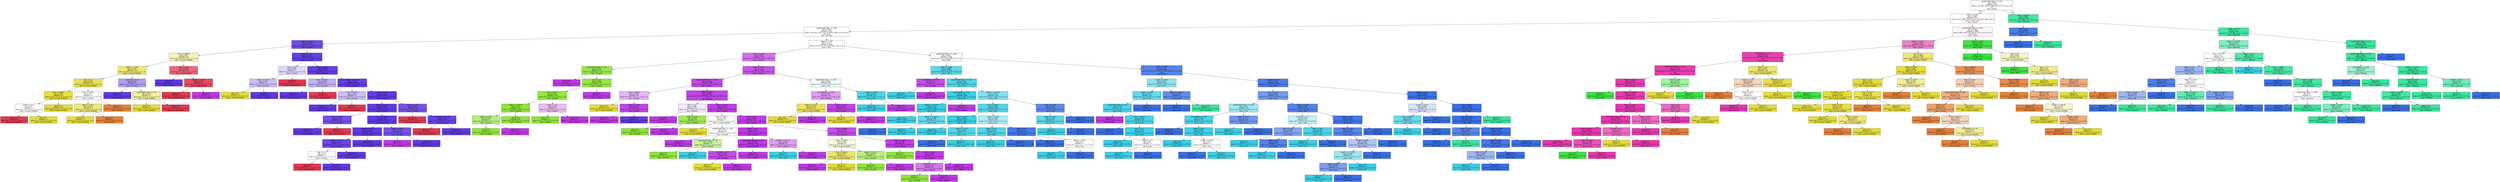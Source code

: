 digraph Tree {
node [shape=box, style="filled", color="black", fontname="helvetica"] ;
edge [fontname="helvetica"] ;
0 [label="Length/Width Ratio <= 1.745\ngini = 0.88\nsamples = 5170\nvalue = [72, 288, 115, 672, 666, 641, 672, 671, 624, 722\n27]\nclass = Round", fillcolor="#fffdfe"] ;
1 [label="Width <= 6.105\ngini = 0.863\nsamples = 4472\nvalue = [72.0, 288.0, 115.0, 672.0, 3.0, 640.0, 638.0, 671.0\n624.0, 722.0, 27.0]\nclass = Round", fillcolor="#fffcfe"] ;
0 -> 1 [labeldistance=2.5, labelangle=45, headlabel="True"] ;
2 [label="Length/Width Ratio <= 1.055\ngini = 0.784\nsamples = 2787\nvalue = [3.0, 66.0, 115.0, 0.0, 3.0, 640.0, 638.0, 671.0, 624.0\n0.0, 27.0]\nclass = Princess", fillcolor="#fdfcff"] ;
1 -> 2 ;
3 [label="Table % <= 64.5\ngini = 0.159\nsamples = 731\nvalue = [3, 30, 0, 0, 0, 0, 0, 669, 2, 0, 27]\nclass = Princess", fillcolor="#6f4be7"] ;
2 -> 3 ;
4 [label="Price <= 3965.0\ngini = 0.63\nsamples = 53\nvalue = [3, 28, 0, 0, 0, 0, 0, 7, 1, 0, 14]\nclass = Cushion Modified", fillcolor="#f6f2b8"] ;
3 -> 4 ;
5 [label="Depth % <= 69.3\ngini = 0.431\nsamples = 38\nvalue = [3, 28, 0, 0, 0, 0, 0, 5, 0, 0, 2]\nclass = Cushion Modified", fillcolor="#ede775"] ;
4 -> 5 ;
6 [label="Type <= 1.5\ngini = 0.238\nsamples = 30\nvalue = [3, 26, 0, 0, 0, 0, 0, 0, 0, 0, 1]\nclass = Cushion Modified", fillcolor="#e9e156"] ;
5 -> 6 ;
7 [label="Price <= 1485.0\ngini = 0.08\nsamples = 24\nvalue = [0, 23, 0, 0, 0, 0, 0, 0, 0, 0, 1]\nclass = Cushion Modified", fillcolor="#e6de42"] ;
6 -> 7 ;
8 [label="Girdle <= 12.5\ngini = 0.5\nsamples = 2\nvalue = [0, 1, 0, 0, 0, 0, 0, 0, 0, 0, 1]\nclass = Cushion Modified", fillcolor="#ffffff"] ;
7 -> 8 ;
9 [label="gini = 0.0\nsamples = 1\nvalue = [0, 0, 0, 0, 0, 0, 0, 0, 0, 0, 1]\nclass = Square Radiant", fillcolor="#e53950"] ;
8 -> 9 ;
10 [label="gini = 0.0\nsamples = 1\nvalue = [0, 1, 0, 0, 0, 0, 0, 0, 0, 0, 0]\nclass = Cushion Modified", fillcolor="#e5dc39"] ;
8 -> 10 ;
11 [label="gini = 0.0\nsamples = 22\nvalue = [0, 22, 0, 0, 0, 0, 0, 0, 0, 0, 0]\nclass = Cushion Modified", fillcolor="#e5dc39"] ;
7 -> 11 ;
12 [label="Price <= 2445.0\ngini = 0.5\nsamples = 6\nvalue = [3, 3, 0, 0, 0, 0, 0, 0, 0, 0, 0]\nclass = Cushion", fillcolor="#ffffff"] ;
6 -> 12 ;
13 [label="Table % <= 62.5\ngini = 0.375\nsamples = 4\nvalue = [1, 3, 0, 0, 0, 0, 0, 0, 0, 0, 0]\nclass = Cushion Modified", fillcolor="#eee87b"] ;
12 -> 13 ;
14 [label="gini = 0.0\nsamples = 3\nvalue = [0, 3, 0, 0, 0, 0, 0, 0, 0, 0, 0]\nclass = Cushion Modified", fillcolor="#e5dc39"] ;
13 -> 14 ;
15 [label="gini = 0.0\nsamples = 1\nvalue = [1, 0, 0, 0, 0, 0, 0, 0, 0, 0, 0]\nclass = Cushion", fillcolor="#e58139"] ;
13 -> 15 ;
16 [label="gini = 0.0\nsamples = 2\nvalue = [2, 0, 0, 0, 0, 0, 0, 0, 0, 0, 0]\nclass = Cushion", fillcolor="#e58139"] ;
12 -> 16 ;
17 [label="Symmetry <= 1.0\ngini = 0.531\nsamples = 8\nvalue = [0, 2, 0, 0, 0, 0, 0, 5, 0, 0, 1]\nclass = Princess", fillcolor="#b09cf2"] ;
5 -> 17 ;
18 [label="gini = 0.0\nsamples = 5\nvalue = [0, 0, 0, 0, 0, 0, 0, 5, 0, 0, 0]\nclass = Princess", fillcolor="#6139e5"] ;
17 -> 18 ;
19 [label="Length/Width Ratio <= 1.03\ngini = 0.444\nsamples = 3\nvalue = [0, 2, 0, 0, 0, 0, 0, 0, 0, 0, 1]\nclass = Cushion Modified", fillcolor="#f2ee9c"] ;
17 -> 19 ;
20 [label="gini = 0.0\nsamples = 2\nvalue = [0, 2, 0, 0, 0, 0, 0, 0, 0, 0, 0]\nclass = Cushion Modified", fillcolor="#e5dc39"] ;
19 -> 20 ;
21 [label="gini = 0.0\nsamples = 1\nvalue = [0, 0, 0, 0, 0, 0, 0, 0, 0, 0, 1]\nclass = Square Radiant", fillcolor="#e53950"] ;
19 -> 21 ;
22 [label="Width <= 5.48\ngini = 0.338\nsamples = 15\nvalue = [0, 0, 0, 0, 0, 0, 0, 2, 1, 0, 12]\nclass = Square Radiant", fillcolor="#eb6778"] ;
4 -> 22 ;
23 [label="gini = 0.0\nsamples = 2\nvalue = [0, 0, 0, 0, 0, 0, 0, 2, 0, 0, 0]\nclass = Princess", fillcolor="#6139e5"] ;
22 -> 23 ;
24 [label="Length <= 5.865\ngini = 0.142\nsamples = 13\nvalue = [0, 0, 0, 0, 0, 0, 0, 0, 1, 0, 12]\nclass = Square Radiant", fillcolor="#e7495f"] ;
22 -> 24 ;
25 [label="gini = 0.0\nsamples = 12\nvalue = [0, 0, 0, 0, 0, 0, 0, 0, 0, 0, 12]\nclass = Square Radiant", fillcolor="#e53950"] ;
24 -> 25 ;
26 [label="gini = 0.0\nsamples = 1\nvalue = [0, 0, 0, 0, 0, 0, 0, 0, 1, 0, 0]\nclass = Radiant", fillcolor="#bd39e5"] ;
24 -> 26 ;
27 [label="Height <= 3.76\ngini = 0.046\nsamples = 678\nvalue = [0, 2, 0, 0, 0, 0, 0, 662, 1, 0, 13]\nclass = Princess", fillcolor="#653ee6"] ;
3 -> 27 ;
28 [label="Color <= 3.5\ngini = 0.653\nsamples = 7\nvalue = [0, 2, 0, 0, 0, 0, 0, 3, 0, 0, 2]\nclass = Princess", fillcolor="#dfd7fa"] ;
27 -> 28 ;
29 [label="Table % <= 68.0\ngini = 0.48\nsamples = 5\nvalue = [0, 2, 0, 0, 0, 0, 0, 3, 0, 0, 0]\nclass = Princess", fillcolor="#cabdf6"] ;
28 -> 29 ;
30 [label="gini = 0.0\nsamples = 2\nvalue = [0, 2, 0, 0, 0, 0, 0, 0, 0, 0, 0]\nclass = Cushion Modified", fillcolor="#e5dc39"] ;
29 -> 30 ;
31 [label="gini = 0.0\nsamples = 3\nvalue = [0, 0, 0, 0, 0, 0, 0, 3, 0, 0, 0]\nclass = Princess", fillcolor="#6139e5"] ;
29 -> 31 ;
32 [label="gini = 0.0\nsamples = 2\nvalue = [0, 0, 0, 0, 0, 0, 0, 0, 0, 0, 2]\nclass = Square Radiant", fillcolor="#e53950"] ;
28 -> 32 ;
33 [label="Width <= 5.225\ngini = 0.035\nsamples = 671\nvalue = [0, 0, 0, 0, 0, 0, 0, 659, 1, 0, 11]\nclass = Princess", fillcolor="#643de5"] ;
27 -> 33 ;
34 [label="Price <= 3410.0\ngini = 0.469\nsamples = 8\nvalue = [0, 0, 0, 0, 0, 0, 0, 5, 0, 0, 3]\nclass = Princess", fillcolor="#c0b0f5"] ;
33 -> 34 ;
35 [label="gini = 0.0\nsamples = 5\nvalue = [0, 0, 0, 0, 0, 0, 0, 5, 0, 0, 0]\nclass = Princess", fillcolor="#6139e5"] ;
34 -> 35 ;
36 [label="gini = 0.0\nsamples = 3\nvalue = [0, 0, 0, 0, 0, 0, 0, 0, 0, 0, 3]\nclass = Square Radiant", fillcolor="#e53950"] ;
34 -> 36 ;
37 [label="Length <= 5.315\ngini = 0.027\nsamples = 663\nvalue = [0, 0, 0, 0, 0, 0, 0, 654, 1, 0, 8]\nclass = Princess", fillcolor="#633ce5"] ;
33 -> 37 ;
38 [label="Price <= 3275.0\ngini = 0.48\nsamples = 5\nvalue = [0, 0, 0, 0, 0, 0, 0, 3, 0, 0, 2]\nclass = Princess", fillcolor="#cabdf6"] ;
37 -> 38 ;
39 [label="gini = 0.0\nsamples = 3\nvalue = [0, 0, 0, 0, 0, 0, 0, 3, 0, 0, 0]\nclass = Princess", fillcolor="#6139e5"] ;
38 -> 39 ;
40 [label="gini = 0.0\nsamples = 2\nvalue = [0, 0, 0, 0, 0, 0, 0, 0, 0, 0, 2]\nclass = Square Radiant", fillcolor="#e53950"] ;
38 -> 40 ;
41 [label="Length <= 5.865\ngini = 0.021\nsamples = 658\nvalue = [0, 0, 0, 0, 0, 0, 0, 651, 1, 0, 6]\nclass = Princess", fillcolor="#633be5"] ;
37 -> 41 ;
42 [label="Table % <= 65.5\ngini = 0.013\nsamples = 632\nvalue = [0, 0, 0, 0, 0, 0, 0, 628, 1, 0, 3]\nclass = Princess", fillcolor="#623ae5"] ;
41 -> 42 ;
43 [label="Price <= 3505.0\ngini = 0.188\nsamples = 19\nvalue = [0, 0, 0, 0, 0, 0, 0, 17, 0, 0, 2]\nclass = Princess", fillcolor="#7450e8"] ;
42 -> 43 ;
44 [label="gini = 0.0\nsamples = 17\nvalue = [0, 0, 0, 0, 0, 0, 0, 17, 0, 0, 0]\nclass = Princess", fillcolor="#6139e5"] ;
43 -> 44 ;
45 [label="gini = 0.0\nsamples = 2\nvalue = [0, 0, 0, 0, 0, 0, 0, 0, 0, 0, 2]\nclass = Square Radiant", fillcolor="#e53950"] ;
43 -> 45 ;
46 [label="Price <= 4415.0\ngini = 0.007\nsamples = 613\nvalue = [0, 0, 0, 0, 0, 0, 0, 611, 1, 0, 1]\nclass = Princess", fillcolor="#623ae5"] ;
42 -> 46 ;
47 [label="Length <= 5.365\ngini = 0.003\nsamples = 604\nvalue = [0, 0, 0, 0, 0, 0, 0, 603, 0, 0, 1]\nclass = Princess", fillcolor="#6139e5"] ;
46 -> 47 ;
48 [label="Depth % <= 73.15\ngini = 0.111\nsamples = 17\nvalue = [0, 0, 0, 0, 0, 0, 0, 16, 0, 0, 1]\nclass = Princess", fillcolor="#6b45e7"] ;
47 -> 48 ;
49 [label="Color <= 3.5\ngini = 0.5\nsamples = 2\nvalue = [0, 0, 0, 0, 0, 0, 0, 1, 0, 0, 1]\nclass = Princess", fillcolor="#ffffff"] ;
48 -> 49 ;
50 [label="gini = 0.0\nsamples = 1\nvalue = [0, 0, 0, 0, 0, 0, 0, 0, 0, 0, 1]\nclass = Square Radiant", fillcolor="#e53950"] ;
49 -> 50 ;
51 [label="gini = 0.0\nsamples = 1\nvalue = [0, 0, 0, 0, 0, 0, 0, 1, 0, 0, 0]\nclass = Princess", fillcolor="#6139e5"] ;
49 -> 51 ;
52 [label="gini = 0.0\nsamples = 15\nvalue = [0, 0, 0, 0, 0, 0, 0, 15, 0, 0, 0]\nclass = Princess", fillcolor="#6139e5"] ;
48 -> 52 ;
53 [label="gini = 0.0\nsamples = 587\nvalue = [0, 0, 0, 0, 0, 0, 0, 587, 0, 0, 0]\nclass = Princess", fillcolor="#6139e5"] ;
47 -> 53 ;
54 [label="Height <= 3.855\ngini = 0.198\nsamples = 9\nvalue = [0, 0, 0, 0, 0, 0, 0, 8, 1, 0, 0]\nclass = Princess", fillcolor="#7552e8"] ;
46 -> 54 ;
55 [label="gini = 0.0\nsamples = 1\nvalue = [0, 0, 0, 0, 0, 0, 0, 0, 1, 0, 0]\nclass = Radiant", fillcolor="#bd39e5"] ;
54 -> 55 ;
56 [label="gini = 0.0\nsamples = 8\nvalue = [0, 0, 0, 0, 0, 0, 0, 8, 0, 0, 0]\nclass = Princess", fillcolor="#6139e5"] ;
54 -> 56 ;
57 [label="Width <= 5.715\ngini = 0.204\nsamples = 26\nvalue = [0, 0, 0, 0, 0, 0, 0, 23, 0, 0, 3]\nclass = Princess", fillcolor="#7653e8"] ;
41 -> 57 ;
58 [label="gini = 0.0\nsamples = 2\nvalue = [0, 0, 0, 0, 0, 0, 0, 0, 0, 0, 2]\nclass = Square Radiant", fillcolor="#e53950"] ;
57 -> 58 ;
59 [label="Carat Weight <= 1.035\ngini = 0.08\nsamples = 24\nvalue = [0, 0, 0, 0, 0, 0, 0, 23, 0, 0, 1]\nclass = Princess", fillcolor="#6842e6"] ;
57 -> 59 ;
60 [label="gini = 0.0\nsamples = 1\nvalue = [0, 0, 0, 0, 0, 0, 0, 0, 0, 0, 1]\nclass = Square Radiant", fillcolor="#e53950"] ;
59 -> 60 ;
61 [label="gini = 0.0\nsamples = 23\nvalue = [0, 0, 0, 0, 0, 0, 0, 23, 0, 0, 0]\nclass = Princess", fillcolor="#6139e5"] ;
59 -> 61 ;
62 [label="Length <= 7.495\ngini = 0.712\nsamples = 2056\nvalue = [0, 36, 115, 0, 3, 640, 638, 2, 622, 0, 0]\nclass = Oval", fillcolor="#ffffff"] ;
2 -> 62 ;
63 [label="Width <= 4.845\ngini = 0.395\nsamples = 764\nvalue = [0, 36, 115, 0, 0, 30, 0, 2, 581, 0, 0]\nclass = Radiant", fillcolor="#d071ec"] ;
62 -> 63 ;
64 [label="Length/Width Ratio <= 1.29\ngini = 0.164\nsamples = 111\nvalue = [0, 0, 101, 0, 0, 0, 0, 0, 10, 0, 0]\nclass = Emerald", fillcolor="#9ae84d"] ;
63 -> 64 ;
65 [label="gini = 0.0\nsamples = 4\nvalue = [0, 0, 0, 0, 0, 0, 0, 0, 4, 0, 0]\nclass = Radiant", fillcolor="#bd39e5"] ;
64 -> 65 ;
66 [label="Type <= 0.5\ngini = 0.106\nsamples = 107\nvalue = [0, 0, 101, 0, 0, 0, 0, 0, 6, 0, 0]\nclass = Emerald", fillcolor="#96e745"] ;
64 -> 66 ;
67 [label="Price <= 3015.0\ngini = 0.073\nsamples = 105\nvalue = [0, 0, 101, 0, 0, 0, 0, 0, 4, 0, 0]\nclass = Emerald", fillcolor="#93e641"] ;
66 -> 67 ;
68 [label="Depth % <= 66.05\ngini = 0.02\nsamples = 100\nvalue = [0, 0, 99, 0, 0, 0, 0, 0, 1, 0, 0]\nclass = Emerald", fillcolor="#90e53b"] ;
67 -> 68 ;
69 [label="Width <= 4.735\ngini = 0.375\nsamples = 4\nvalue = [0, 0, 3, 0, 0, 0, 0, 0, 1, 0, 0]\nclass = Emerald", fillcolor="#b4ee7b"] ;
68 -> 69 ;
70 [label="gini = 0.0\nsamples = 3\nvalue = [0, 0, 3, 0, 0, 0, 0, 0, 0, 0, 0]\nclass = Emerald", fillcolor="#8fe539"] ;
69 -> 70 ;
71 [label="gini = 0.0\nsamples = 1\nvalue = [0, 0, 0, 0, 0, 0, 0, 0, 1, 0, 0]\nclass = Radiant", fillcolor="#bd39e5"] ;
69 -> 71 ;
72 [label="gini = 0.0\nsamples = 96\nvalue = [0, 0, 96, 0, 0, 0, 0, 0, 0, 0, 0]\nclass = Emerald", fillcolor="#8fe539"] ;
68 -> 72 ;
73 [label="Width <= 4.71\ngini = 0.48\nsamples = 5\nvalue = [0, 0, 2, 0, 0, 0, 0, 0, 3, 0, 0]\nclass = Radiant", fillcolor="#e9bdf6"] ;
67 -> 73 ;
74 [label="gini = 0.0\nsamples = 2\nvalue = [0, 0, 2, 0, 0, 0, 0, 0, 0, 0, 0]\nclass = Emerald", fillcolor="#8fe539"] ;
73 -> 74 ;
75 [label="gini = 0.0\nsamples = 3\nvalue = [0, 0, 0, 0, 0, 0, 0, 0, 3, 0, 0]\nclass = Radiant", fillcolor="#bd39e5"] ;
73 -> 75 ;
76 [label="gini = 0.0\nsamples = 2\nvalue = [0, 0, 0, 0, 0, 0, 0, 0, 2, 0, 0]\nclass = Radiant", fillcolor="#bd39e5"] ;
66 -> 76 ;
77 [label="Width <= 5.425\ngini = 0.23\nsamples = 653\nvalue = [0, 36, 14, 0, 0, 30, 0, 2, 571, 0, 0]\nclass = Radiant", fillcolor="#c653e8"] ;
63 -> 77 ;
78 [label="Length/Width Ratio <= 1.145\ngini = 0.138\nsamples = 589\nvalue = [0, 25, 14, 0, 0, 2, 0, 2, 546, 0, 0]\nclass = Radiant", fillcolor="#c248e7"] ;
77 -> 78 ;
79 [label="Price <= 2605.0\ngini = 0.509\nsamples = 50\nvalue = [0, 18, 0, 0, 0, 0, 0, 2, 30, 0, 0]\nclass = Radiant", fillcolor="#e6b5f5"] ;
78 -> 79 ;
80 [label="gini = 0.0\nsamples = 18\nvalue = [0, 18, 0, 0, 0, 0, 0, 0, 0, 0, 0]\nclass = Cushion Modified", fillcolor="#e5dc39"] ;
79 -> 80 ;
81 [label="Height <= 4.025\ngini = 0.117\nsamples = 32\nvalue = [0, 0, 0, 0, 0, 0, 0, 2, 30, 0, 0]\nclass = Radiant", fillcolor="#c146e7"] ;
79 -> 81 ;
82 [label="gini = 0.0\nsamples = 30\nvalue = [0, 0, 0, 0, 0, 0, 0, 0, 30, 0, 0]\nclass = Radiant", fillcolor="#bd39e5"] ;
81 -> 82 ;
83 [label="gini = 0.0\nsamples = 2\nvalue = [0, 0, 0, 0, 0, 0, 0, 2, 0, 0, 0]\nclass = Princess", fillcolor="#6139e5"] ;
81 -> 83 ;
84 [label="Height <= 3.215\ngini = 0.083\nsamples = 539\nvalue = [0.0, 7.0, 14.0, 0.0, 0.0, 2.0, 0.0, 0.0, 516.0, 0.0\n0.0]\nclass = Radiant", fillcolor="#c042e6"] ;
78 -> 84 ;
85 [label="Color <= 2.5\ngini = 0.498\nsamples = 15\nvalue = [0, 0, 7, 0, 0, 0, 0, 0, 8, 0, 0]\nclass = Radiant", fillcolor="#f7e6fc"] ;
84 -> 85 ;
86 [label="gini = 0.0\nsamples = 7\nvalue = [0, 0, 0, 0, 0, 0, 0, 0, 7, 0, 0]\nclass = Radiant", fillcolor="#bd39e5"] ;
85 -> 86 ;
87 [label="Width <= 5.125\ngini = 0.219\nsamples = 8\nvalue = [0, 0, 7, 0, 0, 0, 0, 0, 1, 0, 0]\nclass = Emerald", fillcolor="#9fe955"] ;
85 -> 87 ;
88 [label="gini = 0.0\nsamples = 7\nvalue = [0, 0, 7, 0, 0, 0, 0, 0, 0, 0, 0]\nclass = Emerald", fillcolor="#8fe539"] ;
87 -> 88 ;
89 [label="gini = 0.0\nsamples = 1\nvalue = [0, 0, 0, 0, 0, 0, 0, 0, 1, 0, 0]\nclass = Radiant", fillcolor="#bd39e5"] ;
87 -> 89 ;
90 [label="Table % <= 58.5\ngini = 0.06\nsamples = 524\nvalue = [0, 7, 7, 0, 0, 2, 0, 0, 508, 0, 0]\nclass = Radiant", fillcolor="#bf3fe6"] ;
84 -> 90 ;
91 [label="Price <= 2475.0\ngini = 0.735\nsamples = 7\nvalue = [0, 2, 2, 0, 0, 1, 0, 0, 2, 0, 0]\nclass = Cushion Modified", fillcolor="#ffffff"] ;
90 -> 91 ;
92 [label="gini = 0.0\nsamples = 2\nvalue = [0, 2, 0, 0, 0, 0, 0, 0, 0, 0, 0]\nclass = Cushion Modified", fillcolor="#e5dc39"] ;
91 -> 92 ;
93 [label="Length/Width Ratio <= 1.255\ngini = 0.64\nsamples = 5\nvalue = [0, 0, 2, 0, 0, 1, 0, 0, 2, 0, 0]\nclass = Emerald", fillcolor="#ffffff"] ;
91 -> 93 ;
94 [label="gini = 0.0\nsamples = 2\nvalue = [0, 0, 0, 0, 0, 0, 0, 0, 2, 0, 0]\nclass = Radiant", fillcolor="#bd39e5"] ;
93 -> 94 ;
95 [label="Length/Width Ratio <= 1.36\ngini = 0.444\nsamples = 3\nvalue = [0, 0, 2, 0, 0, 1, 0, 0, 0, 0, 0]\nclass = Emerald", fillcolor="#c7f29c"] ;
93 -> 95 ;
96 [label="gini = 0.0\nsamples = 2\nvalue = [0, 0, 2, 0, 0, 0, 0, 0, 0, 0, 0]\nclass = Emerald", fillcolor="#8fe539"] ;
95 -> 96 ;
97 [label="gini = 0.0\nsamples = 1\nvalue = [0, 0, 0, 0, 0, 1, 0, 0, 0, 0, 0]\nclass = Oval", fillcolor="#39cee5"] ;
95 -> 97 ;
98 [label="Color <= 3.5\ngini = 0.042\nsamples = 517\nvalue = [0, 5, 5, 0, 0, 1, 0, 0, 506, 0, 0]\nclass = Radiant", fillcolor="#be3de6"] ;
90 -> 98 ;
99 [label="Girdle <= 23.5\ngini = 0.009\nsamples = 427\nvalue = [0, 1, 0, 0, 0, 1, 0, 0, 425, 0, 0]\nclass = Radiant", fillcolor="#bd3ae5"] ;
98 -> 99 ;
100 [label="Length/Width Ratio <= 1.215\ngini = 0.005\nsamples = 424\nvalue = [0, 1, 0, 0, 0, 0, 0, 0, 423, 0, 0]\nclass = Radiant", fillcolor="#bd39e5"] ;
99 -> 100 ;
101 [label="Symmetry <= 0.5\ngini = 0.153\nsamples = 12\nvalue = [0, 1, 0, 0, 0, 0, 0, 0, 11, 0, 0]\nclass = Radiant", fillcolor="#c34be7"] ;
100 -> 101 ;
102 [label="gini = 0.0\nsamples = 1\nvalue = [0, 1, 0, 0, 0, 0, 0, 0, 0, 0, 0]\nclass = Cushion Modified", fillcolor="#e5dc39"] ;
101 -> 102 ;
103 [label="gini = 0.0\nsamples = 11\nvalue = [0, 0, 0, 0, 0, 0, 0, 0, 11, 0, 0]\nclass = Radiant", fillcolor="#bd39e5"] ;
101 -> 103 ;
104 [label="gini = 0.0\nsamples = 412\nvalue = [0, 0, 0, 0, 0, 0, 0, 0, 412, 0, 0]\nclass = Radiant", fillcolor="#bd39e5"] ;
100 -> 104 ;
105 [label="Depth % <= 67.15\ngini = 0.444\nsamples = 3\nvalue = [0, 0, 0, 0, 0, 1, 0, 0, 2, 0, 0]\nclass = Radiant", fillcolor="#de9cf2"] ;
99 -> 105 ;
106 [label="gini = 0.0\nsamples = 1\nvalue = [0, 0, 0, 0, 0, 1, 0, 0, 0, 0, 0]\nclass = Oval", fillcolor="#39cee5"] ;
105 -> 106 ;
107 [label="gini = 0.0\nsamples = 2\nvalue = [0, 0, 0, 0, 0, 0, 0, 0, 2, 0, 0]\nclass = Radiant", fillcolor="#bd39e5"] ;
105 -> 107 ;
108 [label="Price <= 2630.0\ngini = 0.185\nsamples = 90\nvalue = [0, 4, 5, 0, 0, 0, 0, 0, 81, 0, 0]\nclass = Radiant", fillcolor="#c44ee8"] ;
98 -> 108 ;
109 [label="Price <= 2485.0\ngini = 0.642\nsamples = 9\nvalue = [0, 4, 3, 0, 0, 0, 0, 0, 2, 0, 0]\nclass = Cushion Modified", fillcolor="#fbf9de"] ;
108 -> 109 ;
110 [label="Price <= 1630.0\ngini = 0.32\nsamples = 5\nvalue = [0, 4, 0, 0, 0, 0, 0, 0, 1, 0, 0]\nclass = Cushion Modified", fillcolor="#ece56a"] ;
109 -> 110 ;
111 [label="gini = 0.0\nsamples = 1\nvalue = [0, 0, 0, 0, 0, 0, 0, 0, 1, 0, 0]\nclass = Radiant", fillcolor="#bd39e5"] ;
110 -> 111 ;
112 [label="gini = 0.0\nsamples = 4\nvalue = [0, 4, 0, 0, 0, 0, 0, 0, 0, 0, 0]\nclass = Cushion Modified", fillcolor="#e5dc39"] ;
110 -> 112 ;
113 [label="Depth % <= 70.2\ngini = 0.375\nsamples = 4\nvalue = [0, 0, 3, 0, 0, 0, 0, 0, 1, 0, 0]\nclass = Emerald", fillcolor="#b4ee7b"] ;
109 -> 113 ;
114 [label="gini = 0.0\nsamples = 3\nvalue = [0, 0, 3, 0, 0, 0, 0, 0, 0, 0, 0]\nclass = Emerald", fillcolor="#8fe539"] ;
113 -> 114 ;
115 [label="gini = 0.0\nsamples = 1\nvalue = [0, 0, 0, 0, 0, 0, 0, 0, 1, 0, 0]\nclass = Radiant", fillcolor="#bd39e5"] ;
113 -> 115 ;
116 [label="Width <= 4.855\ngini = 0.048\nsamples = 81\nvalue = [0, 0, 2, 0, 0, 0, 0, 0, 79, 0, 0]\nclass = Radiant", fillcolor="#bf3ee6"] ;
108 -> 116 ;
117 [label="gini = 0.0\nsamples = 1\nvalue = [0, 0, 1, 0, 0, 0, 0, 0, 0, 0, 0]\nclass = Emerald", fillcolor="#8fe539"] ;
116 -> 117 ;
118 [label="Price <= 2705.0\ngini = 0.025\nsamples = 80\nvalue = [0, 0, 1, 0, 0, 0, 0, 0, 79, 0, 0]\nclass = Radiant", fillcolor="#be3ce5"] ;
116 -> 118 ;
119 [label="Symmetry <= 1.0\ngini = 0.375\nsamples = 4\nvalue = [0, 0, 1, 0, 0, 0, 0, 0, 3, 0, 0]\nclass = Radiant", fillcolor="#d37bee"] ;
118 -> 119 ;
120 [label="gini = 0.0\nsamples = 1\nvalue = [0, 0, 1, 0, 0, 0, 0, 0, 0, 0, 0]\nclass = Emerald", fillcolor="#8fe539"] ;
119 -> 120 ;
121 [label="gini = 0.0\nsamples = 3\nvalue = [0, 0, 0, 0, 0, 0, 0, 0, 3, 0, 0]\nclass = Radiant", fillcolor="#bd39e5"] ;
119 -> 121 ;
122 [label="gini = 0.0\nsamples = 76\nvalue = [0, 0, 0, 0, 0, 0, 0, 0, 76, 0, 0]\nclass = Radiant", fillcolor="#bd39e5"] ;
118 -> 122 ;
123 [label="Length/Width Ratio <= 1.285\ngini = 0.626\nsamples = 64\nvalue = [0, 11, 0, 0, 0, 28, 0, 0, 25, 0, 0]\nclass = Oval", fillcolor="#f0fbfd"] ;
77 -> 123 ;
124 [label="Carat Weight <= 1.025\ngini = 0.444\nsamples = 33\nvalue = [0, 11, 0, 0, 0, 0, 0, 0, 22, 0, 0]\nclass = Radiant", fillcolor="#de9cf2"] ;
123 -> 124 ;
125 [label="Table % <= 72.0\ngini = 0.278\nsamples = 12\nvalue = [0, 10, 0, 0, 0, 0, 0, 0, 2, 0, 0]\nclass = Cushion Modified", fillcolor="#eae361"] ;
124 -> 125 ;
126 [label="gini = 0.0\nsamples = 10\nvalue = [0, 10, 0, 0, 0, 0, 0, 0, 0, 0, 0]\nclass = Cushion Modified", fillcolor="#e5dc39"] ;
125 -> 126 ;
127 [label="gini = 0.0\nsamples = 2\nvalue = [0, 0, 0, 0, 0, 0, 0, 0, 2, 0, 0]\nclass = Radiant", fillcolor="#bd39e5"] ;
125 -> 127 ;
128 [label="Table % <= 61.5\ngini = 0.091\nsamples = 21\nvalue = [0, 1, 0, 0, 0, 0, 0, 0, 20, 0, 0]\nclass = Radiant", fillcolor="#c043e6"] ;
124 -> 128 ;
129 [label="gini = 0.0\nsamples = 1\nvalue = [0, 1, 0, 0, 0, 0, 0, 0, 0, 0, 0]\nclass = Cushion Modified", fillcolor="#e5dc39"] ;
128 -> 129 ;
130 [label="gini = 0.0\nsamples = 20\nvalue = [0, 0, 0, 0, 0, 0, 0, 0, 20, 0, 0]\nclass = Radiant", fillcolor="#bd39e5"] ;
128 -> 130 ;
131 [label="Height <= 3.755\ngini = 0.175\nsamples = 31\nvalue = [0, 0, 0, 0, 0, 28, 0, 0, 3, 0, 0]\nclass = Oval", fillcolor="#4ed3e8"] ;
123 -> 131 ;
132 [label="gini = 0.0\nsamples = 28\nvalue = [0, 0, 0, 0, 0, 28, 0, 0, 0, 0, 0]\nclass = Oval", fillcolor="#39cee5"] ;
131 -> 132 ;
133 [label="gini = 0.0\nsamples = 3\nvalue = [0, 0, 0, 0, 0, 0, 0, 0, 3, 0, 0]\nclass = Radiant", fillcolor="#bd39e5"] ;
131 -> 133 ;
134 [label="Length/Width Ratio <= 1.495\ngini = 0.532\nsamples = 1292\nvalue = [0, 0, 0, 0, 3, 610, 638, 0, 41, 0, 0]\nclass = Pear", fillcolor="#f7f9fe"] ;
62 -> 134 ;
135 [label="Width <= 5.365\ngini = 0.268\nsamples = 629\nvalue = [0, 0, 0, 0, 0, 534, 55, 0, 40, 0, 0]\nclass = Oval", fillcolor="#5ad6e9"] ;
134 -> 135 ;
136 [label="Carat Weight <= 1.045\ngini = 0.172\nsamples = 42\nvalue = [0, 0, 0, 0, 0, 4, 0, 0, 38, 0, 0]\nclass = Radiant", fillcolor="#c44ee8"] ;
135 -> 136 ;
137 [label="gini = 0.0\nsamples = 4\nvalue = [0, 0, 0, 0, 0, 4, 0, 0, 0, 0, 0]\nclass = Oval", fillcolor="#39cee5"] ;
136 -> 137 ;
138 [label="gini = 0.0\nsamples = 38\nvalue = [0, 0, 0, 0, 0, 0, 0, 0, 38, 0, 0]\nclass = Radiant", fillcolor="#bd39e5"] ;
136 -> 138 ;
139 [label="Length/Width Ratio <= 1.445\ngini = 0.176\nsamples = 587\nvalue = [0, 0, 0, 0, 0, 530, 55, 0, 2, 0, 0]\nclass = Oval", fillcolor="#4ed3e8"] ;
135 -> 139 ;
140 [label="Carat Weight <= 1.225\ngini = 0.02\nsamples = 388\nvalue = [0, 0, 0, 0, 0, 384, 2, 0, 2, 0, 0]\nclass = Oval", fillcolor="#3bcfe5"] ;
139 -> 140 ;
141 [label="Depth % <= 65.85\ngini = 0.01\nsamples = 386\nvalue = [0, 0, 0, 0, 0, 384, 2, 0, 0, 0, 0]\nclass = Oval", fillcolor="#3acee5"] ;
140 -> 141 ;
142 [label="gini = 0.0\nsamples = 375\nvalue = [0, 0, 0, 0, 0, 375, 0, 0, 0, 0, 0]\nclass = Oval", fillcolor="#39cee5"] ;
141 -> 142 ;
143 [label="Depth % <= 66.25\ngini = 0.298\nsamples = 11\nvalue = [0, 0, 0, 0, 0, 9, 2, 0, 0, 0, 0]\nclass = Oval", fillcolor="#65d9eb"] ;
141 -> 143 ;
144 [label="gini = 0.0\nsamples = 2\nvalue = [0, 0, 0, 0, 0, 0, 2, 0, 0, 0, 0]\nclass = Pear", fillcolor="#396fe5"] ;
143 -> 144 ;
145 [label="gini = 0.0\nsamples = 9\nvalue = [0, 0, 0, 0, 0, 9, 0, 0, 0, 0, 0]\nclass = Oval", fillcolor="#39cee5"] ;
143 -> 145 ;
146 [label="gini = 0.0\nsamples = 2\nvalue = [0, 0, 0, 0, 0, 0, 0, 0, 2, 0, 0]\nclass = Radiant", fillcolor="#bd39e5"] ;
140 -> 146 ;
147 [label="Depth % <= 64.05\ngini = 0.391\nsamples = 199\nvalue = [0, 0, 0, 0, 0, 146, 53, 0, 0, 0, 0]\nclass = Oval", fillcolor="#81e0ee"] ;
139 -> 147 ;
148 [label="Price <= 2405.0\ngini = 0.219\nsamples = 160\nvalue = [0, 0, 0, 0, 0, 140, 20, 0, 0, 0, 0]\nclass = Oval", fillcolor="#55d5e9"] ;
147 -> 148 ;
149 [label="Price <= 1145.0\ngini = 0.018\nsamples = 109\nvalue = [0, 0, 0, 0, 0, 108, 1, 0, 0, 0, 0]\nclass = Oval", fillcolor="#3bcee5"] ;
148 -> 149 ;
150 [label="gini = 0.0\nsamples = 101\nvalue = [0, 0, 0, 0, 0, 101, 0, 0, 0, 0, 0]\nclass = Oval", fillcolor="#39cee5"] ;
149 -> 150 ;
151 [label="Table % <= 57.5\ngini = 0.219\nsamples = 8\nvalue = [0, 0, 0, 0, 0, 7, 1, 0, 0, 0, 0]\nclass = Oval", fillcolor="#55d5e9"] ;
149 -> 151 ;
152 [label="gini = 0.0\nsamples = 1\nvalue = [0, 0, 0, 0, 0, 0, 1, 0, 0, 0, 0]\nclass = Pear", fillcolor="#396fe5"] ;
151 -> 152 ;
153 [label="gini = 0.0\nsamples = 7\nvalue = [0, 0, 0, 0, 0, 7, 0, 0, 0, 0, 0]\nclass = Oval", fillcolor="#39cee5"] ;
151 -> 153 ;
154 [label="Length <= 8.265\ngini = 0.468\nsamples = 51\nvalue = [0, 0, 0, 0, 0, 32, 19, 0, 0, 0, 0]\nclass = Oval", fillcolor="#afebf4"] ;
148 -> 154 ;
155 [label="Height <= 3.52\ngini = 0.202\nsamples = 35\nvalue = [0, 0, 0, 0, 0, 31, 4, 0, 0, 0, 0]\nclass = Oval", fillcolor="#53d4e8"] ;
154 -> 155 ;
156 [label="gini = 0.0\nsamples = 31\nvalue = [0, 0, 0, 0, 0, 31, 0, 0, 0, 0, 0]\nclass = Oval", fillcolor="#39cee5"] ;
155 -> 156 ;
157 [label="gini = 0.0\nsamples = 4\nvalue = [0, 0, 0, 0, 0, 0, 4, 0, 0, 0, 0]\nclass = Pear", fillcolor="#396fe5"] ;
155 -> 157 ;
158 [label="Clarity <= 4.5\ngini = 0.117\nsamples = 16\nvalue = [0, 0, 0, 0, 0, 1, 15, 0, 0, 0, 0]\nclass = Pear", fillcolor="#4679e7"] ;
154 -> 158 ;
159 [label="gini = 0.0\nsamples = 14\nvalue = [0, 0, 0, 0, 0, 0, 14, 0, 0, 0, 0]\nclass = Pear", fillcolor="#396fe5"] ;
158 -> 159 ;
160 [label="Table % <= 59.5\ngini = 0.5\nsamples = 2\nvalue = [0, 0, 0, 0, 0, 1, 1, 0, 0, 0, 0]\nclass = Oval", fillcolor="#ffffff"] ;
158 -> 160 ;
161 [label="gini = 0.0\nsamples = 1\nvalue = [0, 0, 0, 0, 0, 1, 0, 0, 0, 0, 0]\nclass = Oval", fillcolor="#39cee5"] ;
160 -> 161 ;
162 [label="gini = 0.0\nsamples = 1\nvalue = [0, 0, 0, 0, 0, 0, 1, 0, 0, 0, 0]\nclass = Pear", fillcolor="#396fe5"] ;
160 -> 162 ;
163 [label="Width <= 5.465\ngini = 0.26\nsamples = 39\nvalue = [0, 0, 0, 0, 0, 6, 33, 0, 0, 0, 0]\nclass = Pear", fillcolor="#5d89ea"] ;
147 -> 163 ;
164 [label="Height <= 3.575\ngini = 0.245\nsamples = 7\nvalue = [0, 0, 0, 0, 0, 6, 1, 0, 0, 0, 0]\nclass = Oval", fillcolor="#5ad6e9"] ;
163 -> 164 ;
165 [label="gini = 0.0\nsamples = 6\nvalue = [0, 0, 0, 0, 0, 6, 0, 0, 0, 0, 0]\nclass = Oval", fillcolor="#39cee5"] ;
164 -> 165 ;
166 [label="gini = 0.0\nsamples = 1\nvalue = [0, 0, 0, 0, 0, 0, 1, 0, 0, 0, 0]\nclass = Pear", fillcolor="#396fe5"] ;
164 -> 166 ;
167 [label="gini = 0.0\nsamples = 32\nvalue = [0, 0, 0, 0, 0, 0, 32, 0, 0, 0, 0]\nclass = Pear", fillcolor="#396fe5"] ;
163 -> 167 ;
168 [label="Width <= 5.395\ngini = 0.214\nsamples = 663\nvalue = [0.0, 0.0, 0.0, 0.0, 3.0, 76.0, 583.0, 0.0, 1.0, 0.0\n0.0]\nclass = Pear", fillcolor="#5483e9"] ;
134 -> 168 ;
169 [label="Length <= 8.825\ngini = 0.461\nsamples = 38\nvalue = [0, 0, 0, 0, 1, 26, 10, 0, 1, 0, 0]\nclass = Oval", fillcolor="#8ee3f0"] ;
168 -> 169 ;
170 [label="Height <= 3.535\ngini = 0.314\nsamples = 32\nvalue = [0, 0, 0, 0, 0, 26, 5, 0, 1, 0, 0]\nclass = Oval", fillcolor="#65d9eb"] ;
169 -> 170 ;
171 [label="Length/Width Ratio <= 1.51\ngini = 0.19\nsamples = 29\nvalue = [0, 0, 0, 0, 0, 26, 2, 0, 1, 0, 0]\nclass = Oval", fillcolor="#4fd3e8"] ;
170 -> 171 ;
172 [label="gini = 0.0\nsamples = 1\nvalue = [0, 0, 0, 0, 0, 0, 0, 0, 1, 0, 0]\nclass = Radiant", fillcolor="#bd39e5"] ;
171 -> 172 ;
173 [label="Price <= 3535.0\ngini = 0.133\nsamples = 28\nvalue = [0, 0, 0, 0, 0, 26, 2, 0, 0, 0, 0]\nclass = Oval", fillcolor="#48d2e7"] ;
171 -> 173 ;
174 [label="gini = 0.0\nsamples = 1\nvalue = [0, 0, 0, 0, 0, 0, 1, 0, 0, 0, 0]\nclass = Pear", fillcolor="#396fe5"] ;
173 -> 174 ;
175 [label="Clarity <= 3.5\ngini = 0.071\nsamples = 27\nvalue = [0, 0, 0, 0, 0, 26, 1, 0, 0, 0, 0]\nclass = Oval", fillcolor="#41d0e6"] ;
173 -> 175 ;
176 [label="gini = 0.0\nsamples = 25\nvalue = [0, 0, 0, 0, 0, 25, 0, 0, 0, 0, 0]\nclass = Oval", fillcolor="#39cee5"] ;
175 -> 176 ;
177 [label="Girdle <= 13.5\ngini = 0.5\nsamples = 2\nvalue = [0, 0, 0, 0, 0, 1, 1, 0, 0, 0, 0]\nclass = Oval", fillcolor="#ffffff"] ;
175 -> 177 ;
178 [label="gini = 0.0\nsamples = 1\nvalue = [0, 0, 0, 0, 0, 1, 0, 0, 0, 0, 0]\nclass = Oval", fillcolor="#39cee5"] ;
177 -> 178 ;
179 [label="gini = 0.0\nsamples = 1\nvalue = [0, 0, 0, 0, 0, 0, 1, 0, 0, 0, 0]\nclass = Pear", fillcolor="#396fe5"] ;
177 -> 179 ;
180 [label="gini = 0.0\nsamples = 3\nvalue = [0, 0, 0, 0, 0, 0, 3, 0, 0, 0, 0]\nclass = Pear", fillcolor="#396fe5"] ;
170 -> 180 ;
181 [label="Depth % <= 64.55\ngini = 0.278\nsamples = 6\nvalue = [0, 0, 0, 0, 1, 0, 5, 0, 0, 0, 0]\nclass = Pear", fillcolor="#618cea"] ;
169 -> 181 ;
182 [label="gini = 0.0\nsamples = 5\nvalue = [0, 0, 0, 0, 0, 0, 5, 0, 0, 0, 0]\nclass = Pear", fillcolor="#396fe5"] ;
181 -> 182 ;
183 [label="gini = 0.0\nsamples = 1\nvalue = [0, 0, 0, 0, 1, 0, 0, 0, 0, 0, 0]\nclass = Marquise", fillcolor="#39e59d"] ;
181 -> 183 ;
184 [label="Length <= 8.725\ngini = 0.153\nsamples = 625\nvalue = [0, 0, 0, 0, 2, 50, 573, 0, 0, 0, 0]\nclass = Pear", fillcolor="#4b7ce7"] ;
168 -> 184 ;
185 [label="Price <= 1710.0\ngini = 0.352\nsamples = 193\nvalue = [0, 0, 0, 0, 0, 44, 149, 0, 0, 0, 0]\nclass = Pear", fillcolor="#739aed"] ;
184 -> 185 ;
186 [label="Length/Width Ratio <= 1.525\ngini = 0.45\nsamples = 38\nvalue = [0, 0, 0, 0, 0, 25, 13, 0, 0, 0, 0]\nclass = Oval", fillcolor="#a0e7f3"] ;
185 -> 186 ;
187 [label="Carat Weight <= 1.005\ngini = 0.153\nsamples = 24\nvalue = [0, 0, 0, 0, 0, 22, 2, 0, 0, 0, 0]\nclass = Oval", fillcolor="#4bd2e7"] ;
186 -> 187 ;
188 [label="gini = 0.0\nsamples = 1\nvalue = [0, 0, 0, 0, 0, 0, 1, 0, 0, 0, 0]\nclass = Pear", fillcolor="#396fe5"] ;
187 -> 188 ;
189 [label="Height <= 3.61\ngini = 0.083\nsamples = 23\nvalue = [0, 0, 0, 0, 0, 22, 1, 0, 0, 0, 0]\nclass = Oval", fillcolor="#42d0e6"] ;
187 -> 189 ;
190 [label="gini = 0.0\nsamples = 21\nvalue = [0, 0, 0, 0, 0, 21, 0, 0, 0, 0, 0]\nclass = Oval", fillcolor="#39cee5"] ;
189 -> 190 ;
191 [label="Length <= 8.665\ngini = 0.5\nsamples = 2\nvalue = [0, 0, 0, 0, 0, 1, 1, 0, 0, 0, 0]\nclass = Oval", fillcolor="#ffffff"] ;
189 -> 191 ;
192 [label="gini = 0.0\nsamples = 1\nvalue = [0, 0, 0, 0, 0, 0, 1, 0, 0, 0, 0]\nclass = Pear", fillcolor="#396fe5"] ;
191 -> 192 ;
193 [label="gini = 0.0\nsamples = 1\nvalue = [0, 0, 0, 0, 0, 1, 0, 0, 0, 0, 0]\nclass = Oval", fillcolor="#39cee5"] ;
191 -> 193 ;
194 [label="Height <= 3.475\ngini = 0.337\nsamples = 14\nvalue = [0, 0, 0, 0, 0, 3, 11, 0, 0, 0, 0]\nclass = Pear", fillcolor="#6f96ec"] ;
186 -> 194 ;
195 [label="gini = 0.0\nsamples = 3\nvalue = [0, 0, 0, 0, 0, 3, 0, 0, 0, 0, 0]\nclass = Oval", fillcolor="#39cee5"] ;
194 -> 195 ;
196 [label="gini = 0.0\nsamples = 11\nvalue = [0, 0, 0, 0, 0, 0, 11, 0, 0, 0, 0]\nclass = Pear", fillcolor="#396fe5"] ;
194 -> 196 ;
197 [label="Height <= 3.395\ngini = 0.215\nsamples = 155\nvalue = [0, 0, 0, 0, 0, 19, 136, 0, 0, 0, 0]\nclass = Pear", fillcolor="#5583e9"] ;
185 -> 197 ;
198 [label="Symmetry <= 1.0\ngini = 0.483\nsamples = 22\nvalue = [0, 0, 0, 0, 0, 13, 9, 0, 0, 0, 0]\nclass = Oval", fillcolor="#c2f0f7"] ;
197 -> 198 ;
199 [label="Width <= 5.48\ngini = 0.397\nsamples = 11\nvalue = [0, 0, 0, 0, 0, 3, 8, 0, 0, 0, 0]\nclass = Pear", fillcolor="#83a5ef"] ;
198 -> 199 ;
200 [label="gini = 0.0\nsamples = 2\nvalue = [0, 0, 0, 0, 0, 2, 0, 0, 0, 0, 0]\nclass = Oval", fillcolor="#39cee5"] ;
199 -> 200 ;
201 [label="Girdle <= 6.5\ngini = 0.198\nsamples = 9\nvalue = [0, 0, 0, 0, 0, 1, 8, 0, 0, 0, 0]\nclass = Pear", fillcolor="#5281e8"] ;
199 -> 201 ;
202 [label="gini = 0.0\nsamples = 1\nvalue = [0, 0, 0, 0, 0, 1, 0, 0, 0, 0, 0]\nclass = Oval", fillcolor="#39cee5"] ;
201 -> 202 ;
203 [label="gini = 0.0\nsamples = 8\nvalue = [0, 0, 0, 0, 0, 0, 8, 0, 0, 0, 0]\nclass = Pear", fillcolor="#396fe5"] ;
201 -> 203 ;
204 [label="Width <= 5.62\ngini = 0.165\nsamples = 11\nvalue = [0, 0, 0, 0, 0, 10, 1, 0, 0, 0, 0]\nclass = Oval", fillcolor="#4dd3e8"] ;
198 -> 204 ;
205 [label="gini = 0.0\nsamples = 10\nvalue = [0, 0, 0, 0, 0, 10, 0, 0, 0, 0, 0]\nclass = Oval", fillcolor="#39cee5"] ;
204 -> 205 ;
206 [label="gini = 0.0\nsamples = 1\nvalue = [0, 0, 0, 0, 0, 0, 1, 0, 0, 0, 0]\nclass = Pear", fillcolor="#396fe5"] ;
204 -> 206 ;
207 [label="Height <= 3.505\ngini = 0.086\nsamples = 133\nvalue = [0, 0, 0, 0, 0, 6, 127, 0, 0, 0, 0]\nclass = Pear", fillcolor="#4276e6"] ;
197 -> 207 ;
208 [label="Table % <= 60.5\ngini = 0.227\nsamples = 46\nvalue = [0, 0, 0, 0, 0, 6, 40, 0, 0, 0, 0]\nclass = Pear", fillcolor="#5785e9"] ;
207 -> 208 ;
209 [label="Length <= 8.585\ngini = 0.469\nsamples = 16\nvalue = [0, 0, 0, 0, 0, 6, 10, 0, 0, 0, 0]\nclass = Pear", fillcolor="#b0c5f5"] ;
208 -> 209 ;
210 [label="Depth % <= 61.85\ngini = 0.444\nsamples = 9\nvalue = [0, 0, 0, 0, 0, 6, 3, 0, 0, 0, 0]\nclass = Oval", fillcolor="#9ce6f2"] ;
209 -> 210 ;
211 [label="Width <= 5.565\ngini = 0.375\nsamples = 4\nvalue = [0, 0, 0, 0, 0, 1, 3, 0, 0, 0, 0]\nclass = Pear", fillcolor="#7b9fee"] ;
210 -> 211 ;
212 [label="gini = 0.0\nsamples = 1\nvalue = [0, 0, 0, 0, 0, 1, 0, 0, 0, 0, 0]\nclass = Oval", fillcolor="#39cee5"] ;
211 -> 212 ;
213 [label="gini = 0.0\nsamples = 3\nvalue = [0, 0, 0, 0, 0, 0, 3, 0, 0, 0, 0]\nclass = Pear", fillcolor="#396fe5"] ;
211 -> 213 ;
214 [label="gini = 0.0\nsamples = 5\nvalue = [0, 0, 0, 0, 0, 5, 0, 0, 0, 0, 0]\nclass = Oval", fillcolor="#39cee5"] ;
210 -> 214 ;
215 [label="gini = 0.0\nsamples = 7\nvalue = [0, 0, 0, 0, 0, 0, 7, 0, 0, 0, 0]\nclass = Pear", fillcolor="#396fe5"] ;
209 -> 215 ;
216 [label="gini = 0.0\nsamples = 30\nvalue = [0, 0, 0, 0, 0, 0, 30, 0, 0, 0, 0]\nclass = Pear", fillcolor="#396fe5"] ;
208 -> 216 ;
217 [label="gini = 0.0\nsamples = 87\nvalue = [0, 0, 0, 0, 0, 0, 87, 0, 0, 0, 0]\nclass = Pear", fillcolor="#396fe5"] ;
207 -> 217 ;
218 [label="Height <= 3.175\ngini = 0.036\nsamples = 432\nvalue = [0, 0, 0, 0, 2, 6, 424, 0, 0, 0, 0]\nclass = Pear", fillcolor="#3d72e5"] ;
184 -> 218 ;
219 [label="Length <= 9.125\ngini = 0.494\nsamples = 9\nvalue = [0, 0, 0, 0, 0, 4, 5, 0, 0, 0, 0]\nclass = Pear", fillcolor="#d7e2fa"] ;
218 -> 219 ;
220 [label="Price <= 4565.0\ngini = 0.32\nsamples = 5\nvalue = [0, 0, 0, 0, 0, 4, 1, 0, 0, 0, 0]\nclass = Oval", fillcolor="#6adaec"] ;
219 -> 220 ;
221 [label="gini = 0.0\nsamples = 4\nvalue = [0, 0, 0, 0, 0, 4, 0, 0, 0, 0, 0]\nclass = Oval", fillcolor="#39cee5"] ;
220 -> 221 ;
222 [label="gini = 0.0\nsamples = 1\nvalue = [0, 0, 0, 0, 0, 0, 1, 0, 0, 0, 0]\nclass = Pear", fillcolor="#396fe5"] ;
220 -> 222 ;
223 [label="gini = 0.0\nsamples = 4\nvalue = [0, 0, 0, 0, 0, 0, 4, 0, 0, 0, 0]\nclass = Pear", fillcolor="#396fe5"] ;
219 -> 223 ;
224 [label="Price <= 7810.0\ngini = 0.019\nsamples = 423\nvalue = [0, 0, 0, 0, 2, 2, 419, 0, 0, 0, 0]\nclass = Pear", fillcolor="#3b70e5"] ;
218 -> 224 ;
225 [label="Width <= 5.415\ngini = 0.014\nsamples = 422\nvalue = [0, 0, 0, 0, 1, 2, 419, 0, 0, 0, 0]\nclass = Pear", fillcolor="#3a70e5"] ;
224 -> 225 ;
226 [label="Length <= 9.425\ngini = 0.245\nsamples = 7\nvalue = [0, 0, 0, 0, 1, 0, 6, 0, 0, 0, 0]\nclass = Pear", fillcolor="#5a87e9"] ;
225 -> 226 ;
227 [label="gini = 0.0\nsamples = 6\nvalue = [0, 0, 0, 0, 0, 0, 6, 0, 0, 0, 0]\nclass = Pear", fillcolor="#396fe5"] ;
226 -> 227 ;
228 [label="gini = 0.0\nsamples = 1\nvalue = [0, 0, 0, 0, 1, 0, 0, 0, 0, 0, 0]\nclass = Marquise", fillcolor="#39e59d"] ;
226 -> 228 ;
229 [label="Length <= 8.805\ngini = 0.01\nsamples = 415\nvalue = [0, 0, 0, 0, 0, 2, 413, 0, 0, 0, 0]\nclass = Pear", fillcolor="#3a70e5"] ;
225 -> 229 ;
230 [label="Height <= 3.355\ngini = 0.108\nsamples = 35\nvalue = [0, 0, 0, 0, 0, 2, 33, 0, 0, 0, 0]\nclass = Pear", fillcolor="#4578e7"] ;
229 -> 230 ;
231 [label="Width <= 5.555\ngini = 0.444\nsamples = 6\nvalue = [0, 0, 0, 0, 0, 2, 4, 0, 0, 0, 0]\nclass = Pear", fillcolor="#9cb7f2"] ;
230 -> 231 ;
232 [label="gini = 0.0\nsamples = 2\nvalue = [0, 0, 0, 0, 0, 2, 0, 0, 0, 0, 0]\nclass = Oval", fillcolor="#39cee5"] ;
231 -> 232 ;
233 [label="gini = 0.0\nsamples = 4\nvalue = [0, 0, 0, 0, 0, 0, 4, 0, 0, 0, 0]\nclass = Pear", fillcolor="#396fe5"] ;
231 -> 233 ;
234 [label="gini = 0.0\nsamples = 29\nvalue = [0, 0, 0, 0, 0, 0, 29, 0, 0, 0, 0]\nclass = Pear", fillcolor="#396fe5"] ;
230 -> 234 ;
235 [label="gini = 0.0\nsamples = 380\nvalue = [0, 0, 0, 0, 0, 0, 380, 0, 0, 0, 0]\nclass = Pear", fillcolor="#396fe5"] ;
229 -> 235 ;
236 [label="gini = 0.0\nsamples = 1\nvalue = [0, 0, 0, 0, 1, 0, 0, 0, 0, 0, 0]\nclass = Marquise", fillcolor="#39e59d"] ;
224 -> 236 ;
237 [label="Length/Width Ratio <= 1.045\ngini = 0.638\nsamples = 1685\nvalue = [69.0, 222.0, 0.0, 672.0, 0.0, 0.0, 0.0, 0.0, 0.0\n722.0, 0.0]\nclass = Round", fillcolor="#fef5fb"] ;
1 -> 237 ;
238 [label="Depth % <= 65.0\ngini = 0.439\nsamples = 1010\nvalue = [66, 215, 0, 7, 0, 0, 0, 0, 0, 722, 0]\nclass = Round", fillcolor="#ee81cb"] ;
237 -> 238 ;
239 [label="Carat Weight <= 1.63\ngini = 0.077\nsamples = 752\nvalue = [3.0, 20.0, 0.0, 7.0, 0.0, 0.0, 0.0, 0.0, 0.0, 722.0\n0.0]\nclass = Round", fillcolor="#e641b1"] ;
238 -> 239 ;
240 [label="Length/Width Ratio <= 1.035\ngini = 0.035\nsamples = 734\nvalue = [1.0, 6.0, 0.0, 6.0, 0.0, 0.0, 0.0, 0.0, 0.0, 721.0\n0.0]\nclass = Round", fillcolor="#e53daf"] ;
239 -> 240 ;
241 [label="Height <= 3.565\ngini = 0.019\nsamples = 728\nvalue = [1, 4, 0, 2, 0, 0, 0, 0, 0, 721, 0]\nclass = Round", fillcolor="#e53baf"] ;
240 -> 241 ;
242 [label="gini = 0.0\nsamples = 1\nvalue = [0, 0, 0, 1, 0, 0, 0, 0, 0, 0, 0]\nclass = Heart", fillcolor="#39e541"] ;
241 -> 242 ;
243 [label="Depth % <= 64.85\ngini = 0.016\nsamples = 727\nvalue = [1, 4, 0, 1, 0, 0, 0, 0, 0, 721, 0]\nclass = Round", fillcolor="#e53baf"] ;
241 -> 243 ;
244 [label="Table % <= 62.5\ngini = 0.008\nsamples = 712\nvalue = [1, 1, 0, 1, 0, 0, 0, 0, 0, 709, 0]\nclass = Round", fillcolor="#e53aae"] ;
243 -> 244 ;
245 [label="Length/Width Ratio <= 1.015\ngini = 0.006\nsamples = 707\nvalue = [0, 1, 0, 1, 0, 0, 0, 0, 0, 705, 0]\nclass = Round", fillcolor="#e53aae"] ;
244 -> 245 ;
246 [label="Price <= 4210.0\ngini = 0.003\nsamples = 702\nvalue = [0, 0, 0, 1, 0, 0, 0, 0, 0, 701, 0]\nclass = Round", fillcolor="#e539ae"] ;
245 -> 246 ;
247 [label="gini = 0.0\nsamples = 693\nvalue = [0, 0, 0, 0, 0, 0, 0, 0, 0, 693, 0]\nclass = Round", fillcolor="#e539ae"] ;
246 -> 247 ;
248 [label="Table % <= 56.5\ngini = 0.198\nsamples = 9\nvalue = [0, 0, 0, 1, 0, 0, 0, 0, 0, 8, 0]\nclass = Round", fillcolor="#e852b8"] ;
246 -> 248 ;
249 [label="gini = 0.0\nsamples = 1\nvalue = [0, 0, 0, 1, 0, 0, 0, 0, 0, 0, 0]\nclass = Heart", fillcolor="#39e541"] ;
248 -> 249 ;
250 [label="gini = 0.0\nsamples = 8\nvalue = [0, 0, 0, 0, 0, 0, 0, 0, 0, 8, 0]\nclass = Round", fillcolor="#e539ae"] ;
248 -> 250 ;
251 [label="Symmetry <= 0.5\ngini = 0.32\nsamples = 5\nvalue = [0, 1, 0, 0, 0, 0, 0, 0, 0, 4, 0]\nclass = Round", fillcolor="#ec6ac2"] ;
245 -> 251 ;
252 [label="gini = 0.0\nsamples = 1\nvalue = [0, 1, 0, 0, 0, 0, 0, 0, 0, 0, 0]\nclass = Cushion Modified", fillcolor="#e5dc39"] ;
251 -> 252 ;
253 [label="gini = 0.0\nsamples = 4\nvalue = [0, 0, 0, 0, 0, 0, 0, 0, 0, 4, 0]\nclass = Round", fillcolor="#e539ae"] ;
251 -> 253 ;
254 [label="Width <= 6.575\ngini = 0.32\nsamples = 5\nvalue = [1, 0, 0, 0, 0, 0, 0, 0, 0, 4, 0]\nclass = Round", fillcolor="#ec6ac2"] ;
244 -> 254 ;
255 [label="gini = 0.0\nsamples = 4\nvalue = [0, 0, 0, 0, 0, 0, 0, 0, 0, 4, 0]\nclass = Round", fillcolor="#e539ae"] ;
254 -> 255 ;
256 [label="gini = 0.0\nsamples = 1\nvalue = [1, 0, 0, 0, 0, 0, 0, 0, 0, 0, 0]\nclass = Cushion", fillcolor="#e58139"] ;
254 -> 256 ;
257 [label="Type <= 0.5\ngini = 0.32\nsamples = 15\nvalue = [0, 3, 0, 0, 0, 0, 0, 0, 0, 12, 0]\nclass = Round", fillcolor="#ec6ac2"] ;
243 -> 257 ;
258 [label="gini = 0.0\nsamples = 12\nvalue = [0, 0, 0, 0, 0, 0, 0, 0, 0, 12, 0]\nclass = Round", fillcolor="#e539ae"] ;
257 -> 258 ;
259 [label="gini = 0.0\nsamples = 3\nvalue = [0, 3, 0, 0, 0, 0, 0, 0, 0, 0, 0]\nclass = Cushion Modified", fillcolor="#e5dc39"] ;
257 -> 259 ;
260 [label="Width <= 6.84\ngini = 0.444\nsamples = 6\nvalue = [0, 2, 0, 4, 0, 0, 0, 0, 0, 0, 0]\nclass = Heart", fillcolor="#9cf2a0"] ;
240 -> 260 ;
261 [label="gini = 0.0\nsamples = 2\nvalue = [0, 2, 0, 0, 0, 0, 0, 0, 0, 0, 0]\nclass = Cushion Modified", fillcolor="#e5dc39"] ;
260 -> 261 ;
262 [label="gini = 0.0\nsamples = 4\nvalue = [0, 0, 0, 4, 0, 0, 0, 0, 0, 0, 0]\nclass = Heart", fillcolor="#39e541"] ;
260 -> 262 ;
263 [label="Girdle <= 6.5\ngini = 0.377\nsamples = 18\nvalue = [2, 14, 0, 1, 0, 0, 0, 0, 0, 1, 0]\nclass = Cushion Modified", fillcolor="#ece56a"] ;
239 -> 263 ;
264 [label="Height <= 4.76\ngini = 0.625\nsamples = 4\nvalue = [2, 1, 0, 0, 0, 0, 0, 0, 0, 1, 0]\nclass = Cushion", fillcolor="#f6d5bd"] ;
263 -> 264 ;
265 [label="gini = 0.0\nsamples = 2\nvalue = [2, 0, 0, 0, 0, 0, 0, 0, 0, 0, 0]\nclass = Cushion", fillcolor="#e58139"] ;
264 -> 265 ;
266 [label="Width <= 8.16\ngini = 0.5\nsamples = 2\nvalue = [0, 1, 0, 0, 0, 0, 0, 0, 0, 1, 0]\nclass = Cushion Modified", fillcolor="#ffffff"] ;
264 -> 266 ;
267 [label="gini = 0.0\nsamples = 1\nvalue = [0, 0, 0, 0, 0, 0, 0, 0, 0, 1, 0]\nclass = Round", fillcolor="#e539ae"] ;
266 -> 267 ;
268 [label="gini = 0.0\nsamples = 1\nvalue = [0, 1, 0, 0, 0, 0, 0, 0, 0, 0, 0]\nclass = Cushion Modified", fillcolor="#e5dc39"] ;
266 -> 268 ;
269 [label="Symmetry <= 1.0\ngini = 0.133\nsamples = 14\nvalue = [0, 13, 0, 1, 0, 0, 0, 0, 0, 0, 0]\nclass = Cushion Modified", fillcolor="#e7df48"] ;
263 -> 269 ;
270 [label="gini = 0.0\nsamples = 13\nvalue = [0, 13, 0, 0, 0, 0, 0, 0, 0, 0, 0]\nclass = Cushion Modified", fillcolor="#e5dc39"] ;
269 -> 270 ;
271 [label="gini = 0.0\nsamples = 1\nvalue = [0, 0, 0, 1, 0, 0, 0, 0, 0, 0, 0]\nclass = Heart", fillcolor="#39e541"] ;
269 -> 271 ;
272 [label="Type <= 1.5\ngini = 0.369\nsamples = 258\nvalue = [63, 195, 0, 0, 0, 0, 0, 0, 0, 0, 0]\nclass = Cushion Modified", fillcolor="#ede779"] ;
238 -> 272 ;
273 [label="Width <= 8.595\ngini = 0.031\nsamples = 189\nvalue = [3, 186, 0, 0, 0, 0, 0, 0, 0, 0, 0]\nclass = Cushion Modified", fillcolor="#e5dd3c"] ;
272 -> 273 ;
274 [label="Polish <= 1.0\ngini = 0.021\nsamples = 186\nvalue = [2, 184, 0, 0, 0, 0, 0, 0, 0, 0, 0]\nclass = Cushion Modified", fillcolor="#e5dc3b"] ;
273 -> 274 ;
275 [label="Symmetry <= 1.0\ngini = 0.011\nsamples = 178\nvalue = [1, 177, 0, 0, 0, 0, 0, 0, 0, 0, 0]\nclass = Cushion Modified", fillcolor="#e5dc3a"] ;
274 -> 275 ;
276 [label="gini = 0.0\nsamples = 164\nvalue = [0, 164, 0, 0, 0, 0, 0, 0, 0, 0, 0]\nclass = Cushion Modified", fillcolor="#e5dc39"] ;
275 -> 276 ;
277 [label="Girdle <= 14.5\ngini = 0.133\nsamples = 14\nvalue = [1, 13, 0, 0, 0, 0, 0, 0, 0, 0, 0]\nclass = Cushion Modified", fillcolor="#e7df48"] ;
275 -> 277 ;
278 [label="gini = 0.0\nsamples = 10\nvalue = [0, 10, 0, 0, 0, 0, 0, 0, 0, 0, 0]\nclass = Cushion Modified", fillcolor="#e5dc39"] ;
277 -> 278 ;
279 [label="Table % <= 60.5\ngini = 0.375\nsamples = 4\nvalue = [1, 3, 0, 0, 0, 0, 0, 0, 0, 0, 0]\nclass = Cushion Modified", fillcolor="#eee87b"] ;
277 -> 279 ;
280 [label="gini = 0.0\nsamples = 1\nvalue = [1, 0, 0, 0, 0, 0, 0, 0, 0, 0, 0]\nclass = Cushion", fillcolor="#e58139"] ;
279 -> 280 ;
281 [label="gini = 0.0\nsamples = 3\nvalue = [0, 3, 0, 0, 0, 0, 0, 0, 0, 0, 0]\nclass = Cushion Modified", fillcolor="#e5dc39"] ;
279 -> 281 ;
282 [label="Price <= 3770.0\ngini = 0.219\nsamples = 8\nvalue = [1, 7, 0, 0, 0, 0, 0, 0, 0, 0, 0]\nclass = Cushion Modified", fillcolor="#e9e155"] ;
274 -> 282 ;
283 [label="gini = 0.0\nsamples = 1\nvalue = [1, 0, 0, 0, 0, 0, 0, 0, 0, 0, 0]\nclass = Cushion", fillcolor="#e58139"] ;
282 -> 283 ;
284 [label="gini = 0.0\nsamples = 7\nvalue = [0, 7, 0, 0, 0, 0, 0, 0, 0, 0, 0]\nclass = Cushion Modified", fillcolor="#e5dc39"] ;
282 -> 284 ;
285 [label="Height <= 5.755\ngini = 0.444\nsamples = 3\nvalue = [1, 2, 0, 0, 0, 0, 0, 0, 0, 0, 0]\nclass = Cushion Modified", fillcolor="#f2ee9c"] ;
273 -> 285 ;
286 [label="gini = 0.0\nsamples = 1\nvalue = [1, 0, 0, 0, 0, 0, 0, 0, 0, 0, 0]\nclass = Cushion", fillcolor="#e58139"] ;
285 -> 286 ;
287 [label="gini = 0.0\nsamples = 2\nvalue = [0, 2, 0, 0, 0, 0, 0, 0, 0, 0, 0]\nclass = Cushion Modified", fillcolor="#e5dc39"] ;
285 -> 287 ;
288 [label="Price <= 2505.0\ngini = 0.227\nsamples = 69\nvalue = [60, 9, 0, 0, 0, 0, 0, 0, 0, 0, 0]\nclass = Cushion", fillcolor="#e99457"] ;
272 -> 288 ;
289 [label="Table % <= 64.5\ngini = 0.473\nsamples = 13\nvalue = [8, 5, 0, 0, 0, 0, 0, 0, 0, 0, 0]\nclass = Cushion", fillcolor="#f5d0b5"] ;
288 -> 289 ;
290 [label="Length/Width Ratio <= 1.025\ngini = 0.397\nsamples = 11\nvalue = [8, 3, 0, 0, 0, 0, 0, 0, 0, 0, 0]\nclass = Cushion", fillcolor="#efb083"] ;
289 -> 290 ;
291 [label="Girdle <= 7.5\ngini = 0.32\nsamples = 10\nvalue = [8, 2, 0, 0, 0, 0, 0, 0, 0, 0, 0]\nclass = Cushion", fillcolor="#eca06a"] ;
290 -> 291 ;
292 [label="gini = 0.0\nsamples = 5\nvalue = [5, 0, 0, 0, 0, 0, 0, 0, 0, 0, 0]\nclass = Cushion", fillcolor="#e58139"] ;
291 -> 292 ;
293 [label="Price <= 2015.0\ngini = 0.48\nsamples = 5\nvalue = [3, 2, 0, 0, 0, 0, 0, 0, 0, 0, 0]\nclass = Cushion", fillcolor="#f6d5bd"] ;
291 -> 293 ;
294 [label="gini = 0.0\nsamples = 2\nvalue = [2, 0, 0, 0, 0, 0, 0, 0, 0, 0, 0]\nclass = Cushion", fillcolor="#e58139"] ;
293 -> 294 ;
295 [label="Carat Weight <= 1.35\ngini = 0.444\nsamples = 3\nvalue = [1, 2, 0, 0, 0, 0, 0, 0, 0, 0, 0]\nclass = Cushion Modified", fillcolor="#f2ee9c"] ;
293 -> 295 ;
296 [label="gini = 0.0\nsamples = 1\nvalue = [1, 0, 0, 0, 0, 0, 0, 0, 0, 0, 0]\nclass = Cushion", fillcolor="#e58139"] ;
295 -> 296 ;
297 [label="gini = 0.0\nsamples = 2\nvalue = [0, 2, 0, 0, 0, 0, 0, 0, 0, 0, 0]\nclass = Cushion Modified", fillcolor="#e5dc39"] ;
295 -> 297 ;
298 [label="gini = 0.0\nsamples = 1\nvalue = [0, 1, 0, 0, 0, 0, 0, 0, 0, 0, 0]\nclass = Cushion Modified", fillcolor="#e5dc39"] ;
290 -> 298 ;
299 [label="gini = 0.0\nsamples = 2\nvalue = [0, 2, 0, 0, 0, 0, 0, 0, 0, 0, 0]\nclass = Cushion Modified", fillcolor="#e5dc39"] ;
289 -> 299 ;
300 [label="Price <= 4765.0\ngini = 0.133\nsamples = 56\nvalue = [52, 4, 0, 0, 0, 0, 0, 0, 0, 0, 0]\nclass = Cushion", fillcolor="#e78b48"] ;
288 -> 300 ;
301 [label="gini = 0.0\nsamples = 40\nvalue = [40, 0, 0, 0, 0, 0, 0, 0, 0, 0, 0]\nclass = Cushion", fillcolor="#e58139"] ;
300 -> 301 ;
302 [label="Clarity <= 3.0\ngini = 0.375\nsamples = 16\nvalue = [12, 4, 0, 0, 0, 0, 0, 0, 0, 0, 0]\nclass = Cushion", fillcolor="#eeab7b"] ;
300 -> 302 ;
303 [label="gini = 0.0\nsamples = 9\nvalue = [9, 0, 0, 0, 0, 0, 0, 0, 0, 0, 0]\nclass = Cushion", fillcolor="#e58139"] ;
302 -> 303 ;
304 [label="Depth % <= 66.55\ngini = 0.49\nsamples = 7\nvalue = [3, 4, 0, 0, 0, 0, 0, 0, 0, 0, 0]\nclass = Cushion Modified", fillcolor="#f8f6ce"] ;
302 -> 304 ;
305 [label="gini = 0.0\nsamples = 3\nvalue = [0, 3, 0, 0, 0, 0, 0, 0, 0, 0, 0]\nclass = Cushion Modified", fillcolor="#e5dc39"] ;
304 -> 305 ;
306 [label="Height <= 5.37\ngini = 0.375\nsamples = 4\nvalue = [3, 1, 0, 0, 0, 0, 0, 0, 0, 0, 0]\nclass = Cushion", fillcolor="#eeab7b"] ;
304 -> 306 ;
307 [label="gini = 0.0\nsamples = 3\nvalue = [3, 0, 0, 0, 0, 0, 0, 0, 0, 0, 0]\nclass = Cushion", fillcolor="#e58139"] ;
306 -> 307 ;
308 [label="gini = 0.0\nsamples = 1\nvalue = [0, 1, 0, 0, 0, 0, 0, 0, 0, 0, 0]\nclass = Cushion Modified", fillcolor="#e5dc39"] ;
306 -> 308 ;
309 [label="Depth % <= 66.4\ngini = 0.029\nsamples = 675\nvalue = [3, 7, 0, 665, 0, 0, 0, 0, 0, 0, 0]\nclass = Heart", fillcolor="#3ce544"] ;
237 -> 309 ;
310 [label="gini = 0.0\nsamples = 661\nvalue = [0, 0, 0, 661, 0, 0, 0, 0, 0, 0, 0]\nclass = Heart", fillcolor="#39e541"] ;
309 -> 310 ;
311 [label="Type <= 0.5\ngini = 0.622\nsamples = 14\nvalue = [3, 7, 0, 4, 0, 0, 0, 0, 0, 0, 0]\nclass = Cushion Modified", fillcolor="#f7f4c4"] ;
309 -> 311 ;
312 [label="gini = 0.0\nsamples = 4\nvalue = [0, 0, 0, 4, 0, 0, 0, 0, 0, 0, 0]\nclass = Heart", fillcolor="#39e541"] ;
311 -> 312 ;
313 [label="Type <= 1.5\ngini = 0.42\nsamples = 10\nvalue = [3, 7, 0, 0, 0, 0, 0, 0, 0, 0, 0]\nclass = Cushion Modified", fillcolor="#f0eb8e"] ;
311 -> 313 ;
314 [label="gini = 0.0\nsamples = 6\nvalue = [0, 6, 0, 0, 0, 0, 0, 0, 0, 0, 0]\nclass = Cushion Modified", fillcolor="#e5dc39"] ;
313 -> 314 ;
315 [label="Width <= 6.5\ngini = 0.375\nsamples = 4\nvalue = [3, 1, 0, 0, 0, 0, 0, 0, 0, 0, 0]\nclass = Cushion", fillcolor="#eeab7b"] ;
313 -> 315 ;
316 [label="gini = 0.0\nsamples = 1\nvalue = [0, 1, 0, 0, 0, 0, 0, 0, 0, 0, 0]\nclass = Cushion Modified", fillcolor="#e5dc39"] ;
315 -> 316 ;
317 [label="gini = 0.0\nsamples = 3\nvalue = [3, 0, 0, 0, 0, 0, 0, 0, 0, 0, 0]\nclass = Cushion", fillcolor="#e58139"] ;
315 -> 317 ;
318 [label="Price <= 1070.0\ngini = 0.095\nsamples = 698\nvalue = [0, 0, 0, 0, 663, 1, 34, 0, 0, 0, 0]\nclass = Marquise", fillcolor="#43e6a2"] ;
0 -> 318 [labeldistance=2.5, labelangle=-45, headlabel="False"] ;
319 [label="Clarity <= 3.5\ngini = 0.165\nsamples = 11\nvalue = [0, 0, 0, 0, 1, 0, 10, 0, 0, 0, 0]\nclass = Pear", fillcolor="#4d7de8"] ;
318 -> 319 ;
320 [label="gini = 0.0\nsamples = 10\nvalue = [0, 0, 0, 0, 0, 0, 10, 0, 0, 0, 0]\nclass = Pear", fillcolor="#396fe5"] ;
319 -> 320 ;
321 [label="gini = 0.0\nsamples = 1\nvalue = [0, 0, 0, 0, 1, 0, 0, 0, 0, 0, 0]\nclass = Marquise", fillcolor="#39e59d"] ;
319 -> 321 ;
322 [label="Length <= 9.715\ngini = 0.07\nsamples = 687\nvalue = [0, 0, 0, 0, 662, 1, 24, 0, 0, 0, 0]\nclass = Marquise", fillcolor="#40e6a1"] ;
318 -> 322 ;
323 [label="Depth % <= 63.65\ngini = 0.401\nsamples = 74\nvalue = [0, 0, 0, 0, 54, 1, 19, 0, 0, 0, 0]\nclass = Marquise", fillcolor="#81eec1"] ;
322 -> 323 ;
324 [label="Price <= 5170.0\ngini = 0.5\nsamples = 32\nvalue = [0, 0, 0, 0, 16, 0, 16, 0, 0, 0, 0]\nclass = Marquise", fillcolor="#ffffff"] ;
323 -> 324 ;
325 [label="Height <= 3.31\ngini = 0.444\nsamples = 24\nvalue = [0, 0, 0, 0, 8, 0, 16, 0, 0, 0, 0]\nclass = Pear", fillcolor="#9cb7f2"] ;
324 -> 325 ;
326 [label="Height <= 3.23\ngini = 0.18\nsamples = 10\nvalue = [0, 0, 0, 0, 1, 0, 9, 0, 0, 0, 0]\nclass = Pear", fillcolor="#4f7fe8"] ;
325 -> 326 ;
327 [label="Width <= 5.315\ngini = 0.444\nsamples = 3\nvalue = [0, 0, 0, 0, 1, 0, 2, 0, 0, 0, 0]\nclass = Pear", fillcolor="#9cb7f2"] ;
326 -> 327 ;
328 [label="gini = 0.0\nsamples = 2\nvalue = [0, 0, 0, 0, 0, 0, 2, 0, 0, 0, 0]\nclass = Pear", fillcolor="#396fe5"] ;
327 -> 328 ;
329 [label="gini = 0.0\nsamples = 1\nvalue = [0, 0, 0, 0, 1, 0, 0, 0, 0, 0, 0]\nclass = Marquise", fillcolor="#39e59d"] ;
327 -> 329 ;
330 [label="gini = 0.0\nsamples = 7\nvalue = [0, 0, 0, 0, 0, 0, 7, 0, 0, 0, 0]\nclass = Pear", fillcolor="#396fe5"] ;
326 -> 330 ;
331 [label="Height <= 3.345\ngini = 0.5\nsamples = 14\nvalue = [0, 0, 0, 0, 7, 0, 7, 0, 0, 0, 0]\nclass = Marquise", fillcolor="#ffffff"] ;
325 -> 331 ;
332 [label="Table % <= 64.5\ngini = 0.278\nsamples = 6\nvalue = [0, 0, 0, 0, 5, 0, 1, 0, 0, 0, 0]\nclass = Marquise", fillcolor="#61eab1"] ;
331 -> 332 ;
333 [label="gini = 0.0\nsamples = 5\nvalue = [0, 0, 0, 0, 5, 0, 0, 0, 0, 0, 0]\nclass = Marquise", fillcolor="#39e59d"] ;
332 -> 333 ;
334 [label="gini = 0.0\nsamples = 1\nvalue = [0, 0, 0, 0, 0, 0, 1, 0, 0, 0, 0]\nclass = Pear", fillcolor="#396fe5"] ;
332 -> 334 ;
335 [label="Depth % <= 62.15\ngini = 0.375\nsamples = 8\nvalue = [0, 0, 0, 0, 2, 0, 6, 0, 0, 0, 0]\nclass = Pear", fillcolor="#7b9fee"] ;
331 -> 335 ;
336 [label="gini = 0.0\nsamples = 2\nvalue = [0, 0, 0, 0, 2, 0, 0, 0, 0, 0, 0]\nclass = Marquise", fillcolor="#39e59d"] ;
335 -> 336 ;
337 [label="gini = 0.0\nsamples = 6\nvalue = [0, 0, 0, 0, 0, 0, 6, 0, 0, 0, 0]\nclass = Pear", fillcolor="#396fe5"] ;
335 -> 337 ;
338 [label="gini = 0.0\nsamples = 8\nvalue = [0, 0, 0, 0, 8, 0, 0, 0, 0, 0, 0]\nclass = Marquise", fillcolor="#39e59d"] ;
324 -> 338 ;
339 [label="Height <= 3.12\ngini = 0.176\nsamples = 42\nvalue = [0, 0, 0, 0, 38, 1, 3, 0, 0, 0, 0]\nclass = Marquise", fillcolor="#4de8a7"] ;
323 -> 339 ;
340 [label="gini = 0.0\nsamples = 1\nvalue = [0, 0, 0, 0, 0, 1, 0, 0, 0, 0, 0]\nclass = Oval", fillcolor="#39cee5"] ;
339 -> 340 ;
341 [label="Price <= 2285.0\ngini = 0.136\nsamples = 41\nvalue = [0, 0, 0, 0, 38, 0, 3, 0, 0, 0, 0]\nclass = Marquise", fillcolor="#49e7a5"] ;
339 -> 341 ;
342 [label="gini = 0.0\nsamples = 1\nvalue = [0, 0, 0, 0, 0, 0, 1, 0, 0, 0, 0]\nclass = Pear", fillcolor="#396fe5"] ;
341 -> 342 ;
343 [label="Width <= 5.115\ngini = 0.095\nsamples = 40\nvalue = [0, 0, 0, 0, 38, 0, 2, 0, 0, 0, 0]\nclass = Marquise", fillcolor="#43e6a2"] ;
341 -> 343 ;
344 [label="Length/Width Ratio <= 1.885\ngini = 0.5\nsamples = 2\nvalue = [0, 0, 0, 0, 1, 0, 1, 0, 0, 0, 0]\nclass = Marquise", fillcolor="#ffffff"] ;
343 -> 344 ;
345 [label="gini = 0.0\nsamples = 1\nvalue = [0, 0, 0, 0, 0, 0, 1, 0, 0, 0, 0]\nclass = Pear", fillcolor="#396fe5"] ;
344 -> 345 ;
346 [label="gini = 0.0\nsamples = 1\nvalue = [0, 0, 0, 0, 1, 0, 0, 0, 0, 0, 0]\nclass = Marquise", fillcolor="#39e59d"] ;
344 -> 346 ;
347 [label="Length <= 9.165\ngini = 0.051\nsamples = 38\nvalue = [0, 0, 0, 0, 37, 0, 1, 0, 0, 0, 0]\nclass = Marquise", fillcolor="#3ee6a0"] ;
343 -> 347 ;
348 [label="Length <= 9.135\ngini = 0.375\nsamples = 4\nvalue = [0, 0, 0, 0, 3, 0, 1, 0, 0, 0, 0]\nclass = Marquise", fillcolor="#7beebe"] ;
347 -> 348 ;
349 [label="gini = 0.0\nsamples = 3\nvalue = [0, 0, 0, 0, 3, 0, 0, 0, 0, 0, 0]\nclass = Marquise", fillcolor="#39e59d"] ;
348 -> 349 ;
350 [label="gini = 0.0\nsamples = 1\nvalue = [0, 0, 0, 0, 0, 0, 1, 0, 0, 0, 0]\nclass = Pear", fillcolor="#396fe5"] ;
348 -> 350 ;
351 [label="gini = 0.0\nsamples = 34\nvalue = [0, 0, 0, 0, 34, 0, 0, 0, 0, 0, 0]\nclass = Marquise", fillcolor="#39e59d"] ;
347 -> 351 ;
352 [label="Length/Width Ratio <= 2.47\ngini = 0.016\nsamples = 613\nvalue = [0, 0, 0, 0, 608, 0, 5, 0, 0, 0, 0]\nclass = Marquise", fillcolor="#3be59e"] ;
322 -> 352 ;
353 [label="Length/Width Ratio <= 1.765\ngini = 0.013\nsamples = 612\nvalue = [0, 0, 0, 0, 608, 0, 4, 0, 0, 0, 0]\nclass = Marquise", fillcolor="#3ae59e"] ;
352 -> 353 ;
354 [label="Carat Weight <= 1.295\ngini = 0.444\nsamples = 3\nvalue = [0, 0, 0, 0, 2, 0, 1, 0, 0, 0, 0]\nclass = Marquise", fillcolor="#9cf2ce"] ;
353 -> 354 ;
355 [label="gini = 0.0\nsamples = 1\nvalue = [0, 0, 0, 0, 0, 0, 1, 0, 0, 0, 0]\nclass = Pear", fillcolor="#396fe5"] ;
354 -> 355 ;
356 [label="gini = 0.0\nsamples = 2\nvalue = [0, 0, 0, 0, 2, 0, 0, 0, 0, 0, 0]\nclass = Marquise", fillcolor="#39e59d"] ;
354 -> 356 ;
357 [label="Depth % <= 66.15\ngini = 0.01\nsamples = 609\nvalue = [0, 0, 0, 0, 606, 0, 3, 0, 0, 0, 0]\nclass = Marquise", fillcolor="#3ae59d"] ;
353 -> 357 ;
358 [label="Height <= 3.135\ngini = 0.007\nsamples = 604\nvalue = [0, 0, 0, 0, 602, 0, 2, 0, 0, 0, 0]\nclass = Marquise", fillcolor="#3ae59d"] ;
357 -> 358 ;
359 [label="Length <= 10.19\ngini = 0.093\nsamples = 41\nvalue = [0, 0, 0, 0, 39, 0, 2, 0, 0, 0, 0]\nclass = Marquise", fillcolor="#43e6a2"] ;
358 -> 359 ;
360 [label="gini = 0.0\nsamples = 2\nvalue = [0, 0, 0, 0, 0, 0, 2, 0, 0, 0, 0]\nclass = Pear", fillcolor="#396fe5"] ;
359 -> 360 ;
361 [label="gini = 0.0\nsamples = 39\nvalue = [0, 0, 0, 0, 39, 0, 0, 0, 0, 0, 0]\nclass = Marquise", fillcolor="#39e59d"] ;
359 -> 361 ;
362 [label="gini = 0.0\nsamples = 563\nvalue = [0, 0, 0, 0, 563, 0, 0, 0, 0, 0, 0]\nclass = Marquise", fillcolor="#39e59d"] ;
358 -> 362 ;
363 [label="Table % <= 61.0\ngini = 0.32\nsamples = 5\nvalue = [0, 0, 0, 0, 4, 0, 1, 0, 0, 0, 0]\nclass = Marquise", fillcolor="#6aecb6"] ;
357 -> 363 ;
364 [label="gini = 0.0\nsamples = 4\nvalue = [0, 0, 0, 0, 4, 0, 0, 0, 0, 0, 0]\nclass = Marquise", fillcolor="#39e59d"] ;
363 -> 364 ;
365 [label="gini = 0.0\nsamples = 1\nvalue = [0, 0, 0, 0, 0, 0, 1, 0, 0, 0, 0]\nclass = Pear", fillcolor="#396fe5"] ;
363 -> 365 ;
366 [label="gini = 0.0\nsamples = 1\nvalue = [0, 0, 0, 0, 0, 0, 1, 0, 0, 0, 0]\nclass = Pear", fillcolor="#396fe5"] ;
352 -> 366 ;
}
